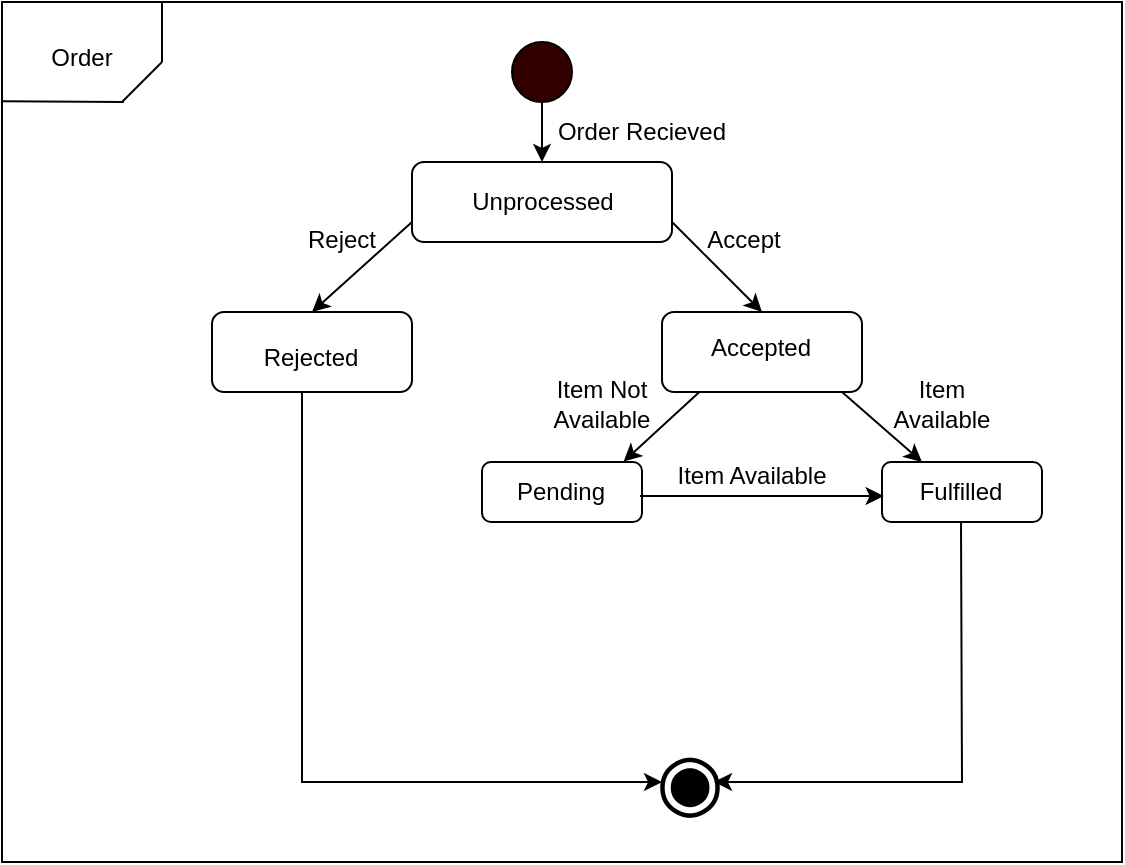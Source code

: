 <mxfile version="28.1.2">
  <diagram name="Class Diagram" id="3ux8-VnFIorZR0wglwep">
    <mxGraphModel dx="1042" dy="562" grid="1" gridSize="10" guides="1" tooltips="1" connect="1" arrows="1" fold="1" page="1" pageScale="1" pageWidth="827" pageHeight="1169" math="0" shadow="0">
      <root>
        <mxCell id="0" />
        <mxCell id="1" parent="0" />
        <mxCell id="TkbVixRZmOmSiOJ9g3DL-45" value="" style="rounded=0;whiteSpace=wrap;html=1;container=1;" parent="1" vertex="1">
          <mxGeometry x="330" y="270" width="560" height="430" as="geometry" />
        </mxCell>
        <mxCell id="TkbVixRZmOmSiOJ9g3DL-92" value="Order Recieved" style="text;strokeColor=none;align=center;fillColor=none;html=1;verticalAlign=middle;whiteSpace=wrap;rounded=0;" parent="TkbVixRZmOmSiOJ9g3DL-45" vertex="1">
          <mxGeometry x="275" y="50" width="90" height="30" as="geometry" />
        </mxCell>
        <mxCell id="TkbVixRZmOmSiOJ9g3DL-93" value="Reject" style="text;strokeColor=none;align=center;fillColor=none;html=1;verticalAlign=middle;whiteSpace=wrap;rounded=0;" parent="TkbVixRZmOmSiOJ9g3DL-45" vertex="1">
          <mxGeometry x="140" y="103" width="60" height="32" as="geometry" />
        </mxCell>
        <mxCell id="TkbVixRZmOmSiOJ9g3DL-94" value="Accept" style="text;strokeColor=none;align=center;fillColor=none;html=1;verticalAlign=middle;whiteSpace=wrap;rounded=0;" parent="TkbVixRZmOmSiOJ9g3DL-45" vertex="1">
          <mxGeometry x="341" y="104" width="60" height="30" as="geometry" />
        </mxCell>
        <mxCell id="TkbVixRZmOmSiOJ9g3DL-95" value="Item Not Available" style="text;strokeColor=none;align=center;fillColor=none;html=1;verticalAlign=middle;whiteSpace=wrap;rounded=0;" parent="TkbVixRZmOmSiOJ9g3DL-45" vertex="1">
          <mxGeometry x="270" y="186" width="60" height="30" as="geometry" />
        </mxCell>
        <mxCell id="TkbVixRZmOmSiOJ9g3DL-96" value="Item Available" style="text;strokeColor=none;align=center;fillColor=none;html=1;verticalAlign=middle;whiteSpace=wrap;rounded=0;" parent="TkbVixRZmOmSiOJ9g3DL-45" vertex="1">
          <mxGeometry x="440" y="186" width="60" height="30" as="geometry" />
        </mxCell>
        <mxCell id="TkbVixRZmOmSiOJ9g3DL-97" value="Item Available" style="text;strokeColor=none;align=center;fillColor=none;html=1;verticalAlign=middle;whiteSpace=wrap;rounded=0;" parent="TkbVixRZmOmSiOJ9g3DL-45" vertex="1">
          <mxGeometry x="330" y="222" width="90" height="30" as="geometry" />
        </mxCell>
        <mxCell id="TkbVixRZmOmSiOJ9g3DL-69" value="" style="endArrow=none;html=1;rounded=0;" parent="1" edge="1">
          <mxGeometry width="50" height="50" relative="1" as="geometry">
            <mxPoint x="410.0" y="300" as="sourcePoint" />
            <mxPoint x="410.0" y="270" as="targetPoint" />
          </mxGeometry>
        </mxCell>
        <mxCell id="TkbVixRZmOmSiOJ9g3DL-70" value="Order&lt;div&gt;&lt;br&gt;&lt;/div&gt;" style="text;strokeColor=none;align=center;fillColor=none;html=1;verticalAlign=middle;whiteSpace=wrap;rounded=0;" parent="1" vertex="1">
          <mxGeometry x="340.0" y="300" width="60" height="10" as="geometry" />
        </mxCell>
        <mxCell id="TkbVixRZmOmSiOJ9g3DL-71" value="" style="endArrow=none;html=1;rounded=0;exitX=0.006;exitY=0.138;exitDx=0;exitDy=0;exitPerimeter=0;" parent="1" edge="1">
          <mxGeometry width="50" height="50" relative="1" as="geometry">
            <mxPoint x="330" y="319.68" as="sourcePoint" />
            <mxPoint x="391.0" y="320" as="targetPoint" />
          </mxGeometry>
        </mxCell>
        <mxCell id="TkbVixRZmOmSiOJ9g3DL-72" value="" style="endArrow=none;html=1;rounded=0;" parent="1" edge="1">
          <mxGeometry width="50" height="50" relative="1" as="geometry">
            <mxPoint x="390.0" y="320" as="sourcePoint" />
            <mxPoint x="410.0" y="300" as="targetPoint" />
          </mxGeometry>
        </mxCell>
        <mxCell id="TkbVixRZmOmSiOJ9g3DL-73" value="" style="ellipse;whiteSpace=wrap;html=1;aspect=fixed;fillColor=light-dark(#330000, #ffffff);" parent="1" vertex="1">
          <mxGeometry x="585.0" y="290" width="30" height="30" as="geometry" />
        </mxCell>
        <mxCell id="TkbVixRZmOmSiOJ9g3DL-74" value="" style="rounded=1;whiteSpace=wrap;html=1;container=1;" parent="1" vertex="1">
          <mxGeometry x="535.0" y="350" width="130" height="40" as="geometry" />
        </mxCell>
        <mxCell id="TkbVixRZmOmSiOJ9g3DL-75" value="Unprocessed" style="text;strokeColor=none;align=center;fillColor=none;html=1;verticalAlign=middle;whiteSpace=wrap;rounded=0;container=1;" parent="TkbVixRZmOmSiOJ9g3DL-74" vertex="1" collapsed="1">
          <mxGeometry x="13.5" y="5" width="103" height="30" as="geometry">
            <mxRectangle x="351" y="255" width="100" height="30" as="alternateBounds" />
          </mxGeometry>
        </mxCell>
        <mxCell id="TkbVixRZmOmSiOJ9g3DL-76" value="" style="endArrow=classic;html=1;rounded=0;exitX=0.5;exitY=1;exitDx=0;exitDy=0;entryX=0.5;entryY=0;entryDx=0;entryDy=0;" parent="1" source="TkbVixRZmOmSiOJ9g3DL-73" target="TkbVixRZmOmSiOJ9g3DL-74" edge="1">
          <mxGeometry width="50" height="50" relative="1" as="geometry">
            <mxPoint x="540.0" y="470" as="sourcePoint" />
            <mxPoint x="550.0" y="350" as="targetPoint" />
          </mxGeometry>
        </mxCell>
        <mxCell id="TkbVixRZmOmSiOJ9g3DL-77" value="" style="endArrow=classic;html=1;rounded=0;exitX=0;exitY=0.75;exitDx=0;exitDy=0;entryX=0.5;entryY=0;entryDx=0;entryDy=0;" parent="1" source="TkbVixRZmOmSiOJ9g3DL-74" target="TkbVixRZmOmSiOJ9g3DL-78" edge="1">
          <mxGeometry width="50" height="50" relative="1" as="geometry">
            <mxPoint x="540.0" y="470" as="sourcePoint" />
            <mxPoint x="488" y="420" as="targetPoint" />
          </mxGeometry>
        </mxCell>
        <mxCell id="TkbVixRZmOmSiOJ9g3DL-78" value="" style="rounded=1;whiteSpace=wrap;html=1;container=1;" parent="1" vertex="1">
          <mxGeometry x="435.0" y="425" width="100" height="40" as="geometry" />
        </mxCell>
        <mxCell id="TkbVixRZmOmSiOJ9g3DL-79" value="" style="rounded=1;whiteSpace=wrap;html=1;container=1;" parent="1" vertex="1">
          <mxGeometry x="660.0" y="425" width="100" height="40" as="geometry" />
        </mxCell>
        <mxCell id="TkbVixRZmOmSiOJ9g3DL-80" value="Accepted" style="text;strokeColor=none;align=center;fillColor=none;html=1;verticalAlign=middle;whiteSpace=wrap;rounded=0;container=1;" parent="TkbVixRZmOmSiOJ9g3DL-79" vertex="1" collapsed="1">
          <mxGeometry x="10.38" width="79.23" height="35" as="geometry">
            <mxRectangle x="351" y="255" width="100" height="30" as="alternateBounds" />
          </mxGeometry>
        </mxCell>
        <mxCell id="TkbVixRZmOmSiOJ9g3DL-81" value="" style="rounded=1;whiteSpace=wrap;html=1;container=1;" parent="1" vertex="1">
          <mxGeometry x="570.0" y="500" width="80" height="30" as="geometry" />
        </mxCell>
        <mxCell id="TkbVixRZmOmSiOJ9g3DL-82" value="Pending" style="text;strokeColor=none;align=center;fillColor=none;html=1;verticalAlign=middle;whiteSpace=wrap;rounded=0;container=1;" parent="TkbVixRZmOmSiOJ9g3DL-81" vertex="1" collapsed="1">
          <mxGeometry x="8.308" y="3.75" width="63.385" height="22.5" as="geometry">
            <mxRectangle x="351" y="255" width="100" height="30" as="alternateBounds" />
          </mxGeometry>
        </mxCell>
        <mxCell id="TkbVixRZmOmSiOJ9g3DL-83" value="" style="rounded=1;whiteSpace=wrap;html=1;container=1;" parent="1" vertex="1">
          <mxGeometry x="770.0" y="500" width="80" height="30" as="geometry" />
        </mxCell>
        <mxCell id="TkbVixRZmOmSiOJ9g3DL-84" value="Fulfilled" style="text;strokeColor=none;align=center;fillColor=none;html=1;verticalAlign=middle;whiteSpace=wrap;rounded=0;container=1;" parent="TkbVixRZmOmSiOJ9g3DL-83" vertex="1" collapsed="1">
          <mxGeometry x="8.308" y="3.75" width="63.385" height="22.5" as="geometry">
            <mxRectangle x="351" y="255" width="100" height="30" as="alternateBounds" />
          </mxGeometry>
        </mxCell>
        <mxCell id="TkbVixRZmOmSiOJ9g3DL-85" value="" style="endArrow=classic;html=1;rounded=0;exitX=1;exitY=0.75;exitDx=0;exitDy=0;entryX=0.5;entryY=0;entryDx=0;entryDy=0;" parent="1" source="TkbVixRZmOmSiOJ9g3DL-74" target="TkbVixRZmOmSiOJ9g3DL-80" edge="1">
          <mxGeometry width="50" height="50" relative="1" as="geometry">
            <mxPoint x="797.0" y="400" as="sourcePoint" />
            <mxPoint x="720.0" y="420" as="targetPoint" />
          </mxGeometry>
        </mxCell>
        <mxCell id="TkbVixRZmOmSiOJ9g3DL-86" value="" style="endArrow=classic;html=1;rounded=0;exitX=1;exitY=0.75;exitDx=0;exitDy=0;entryX=0.25;entryY=0;entryDx=0;entryDy=0;" parent="1" target="TkbVixRZmOmSiOJ9g3DL-83" edge="1">
          <mxGeometry width="50" height="50" relative="1" as="geometry">
            <mxPoint x="750.0" y="465" as="sourcePoint" />
            <mxPoint x="795.0" y="510" as="targetPoint" />
          </mxGeometry>
        </mxCell>
        <mxCell id="TkbVixRZmOmSiOJ9g3DL-87" value="" style="endArrow=classic;html=1;rounded=0;exitX=0;exitY=0.75;exitDx=0;exitDy=0;entryX=0.885;entryY=-0.007;entryDx=0;entryDy=0;entryPerimeter=0;" parent="1" target="TkbVixRZmOmSiOJ9g3DL-81" edge="1">
          <mxGeometry width="50" height="50" relative="1" as="geometry">
            <mxPoint x="678.69" y="465" as="sourcePoint" />
            <mxPoint x="631.69" y="508" as="targetPoint" />
          </mxGeometry>
        </mxCell>
        <mxCell id="TkbVixRZmOmSiOJ9g3DL-88" value="Rejected" style="text;strokeColor=none;align=center;fillColor=none;html=1;verticalAlign=middle;whiteSpace=wrap;rounded=0;container=1;" parent="1" vertex="1" collapsed="1">
          <mxGeometry x="445.38" y="435" width="79.23" height="25" as="geometry">
            <mxRectangle x="351" y="255" width="100" height="30" as="alternateBounds" />
          </mxGeometry>
        </mxCell>
        <mxCell id="TkbVixRZmOmSiOJ9g3DL-89" value="" style="endArrow=classic;html=1;rounded=0;" parent="1" edge="1">
          <mxGeometry width="50" height="50" relative="1" as="geometry">
            <mxPoint x="480.0" y="465" as="sourcePoint" />
            <mxPoint x="660.0" y="660" as="targetPoint" />
            <Array as="points">
              <mxPoint x="480.0" y="660" />
            </Array>
          </mxGeometry>
        </mxCell>
        <mxCell id="TkbVixRZmOmSiOJ9g3DL-90" value="◉" style="text;whiteSpace=wrap;fontSize=39;" parent="1" vertex="1">
          <mxGeometry x="655.0" y="630" width="40" height="45" as="geometry" />
        </mxCell>
        <mxCell id="TkbVixRZmOmSiOJ9g3DL-91" value="" style="endArrow=classic;html=1;rounded=0;exitX=0.5;exitY=1;exitDx=0;exitDy=0;" parent="1" edge="1">
          <mxGeometry width="50" height="50" relative="1" as="geometry">
            <mxPoint x="809.5" y="530" as="sourcePoint" />
            <mxPoint x="686.0" y="660" as="targetPoint" />
            <Array as="points">
              <mxPoint x="810.0" y="660" />
            </Array>
          </mxGeometry>
        </mxCell>
        <mxCell id="TkbVixRZmOmSiOJ9g3DL-98" value="" style="endArrow=classic;html=1;rounded=0;entryX=-0.118;entryY=0.589;entryDx=0;entryDy=0;entryPerimeter=0;" parent="1" target="TkbVixRZmOmSiOJ9g3DL-84" edge="1">
          <mxGeometry width="50" height="50" relative="1" as="geometry">
            <mxPoint x="649" y="517" as="sourcePoint" />
            <mxPoint x="720" y="520" as="targetPoint" />
          </mxGeometry>
        </mxCell>
      </root>
    </mxGraphModel>
  </diagram>
</mxfile>
